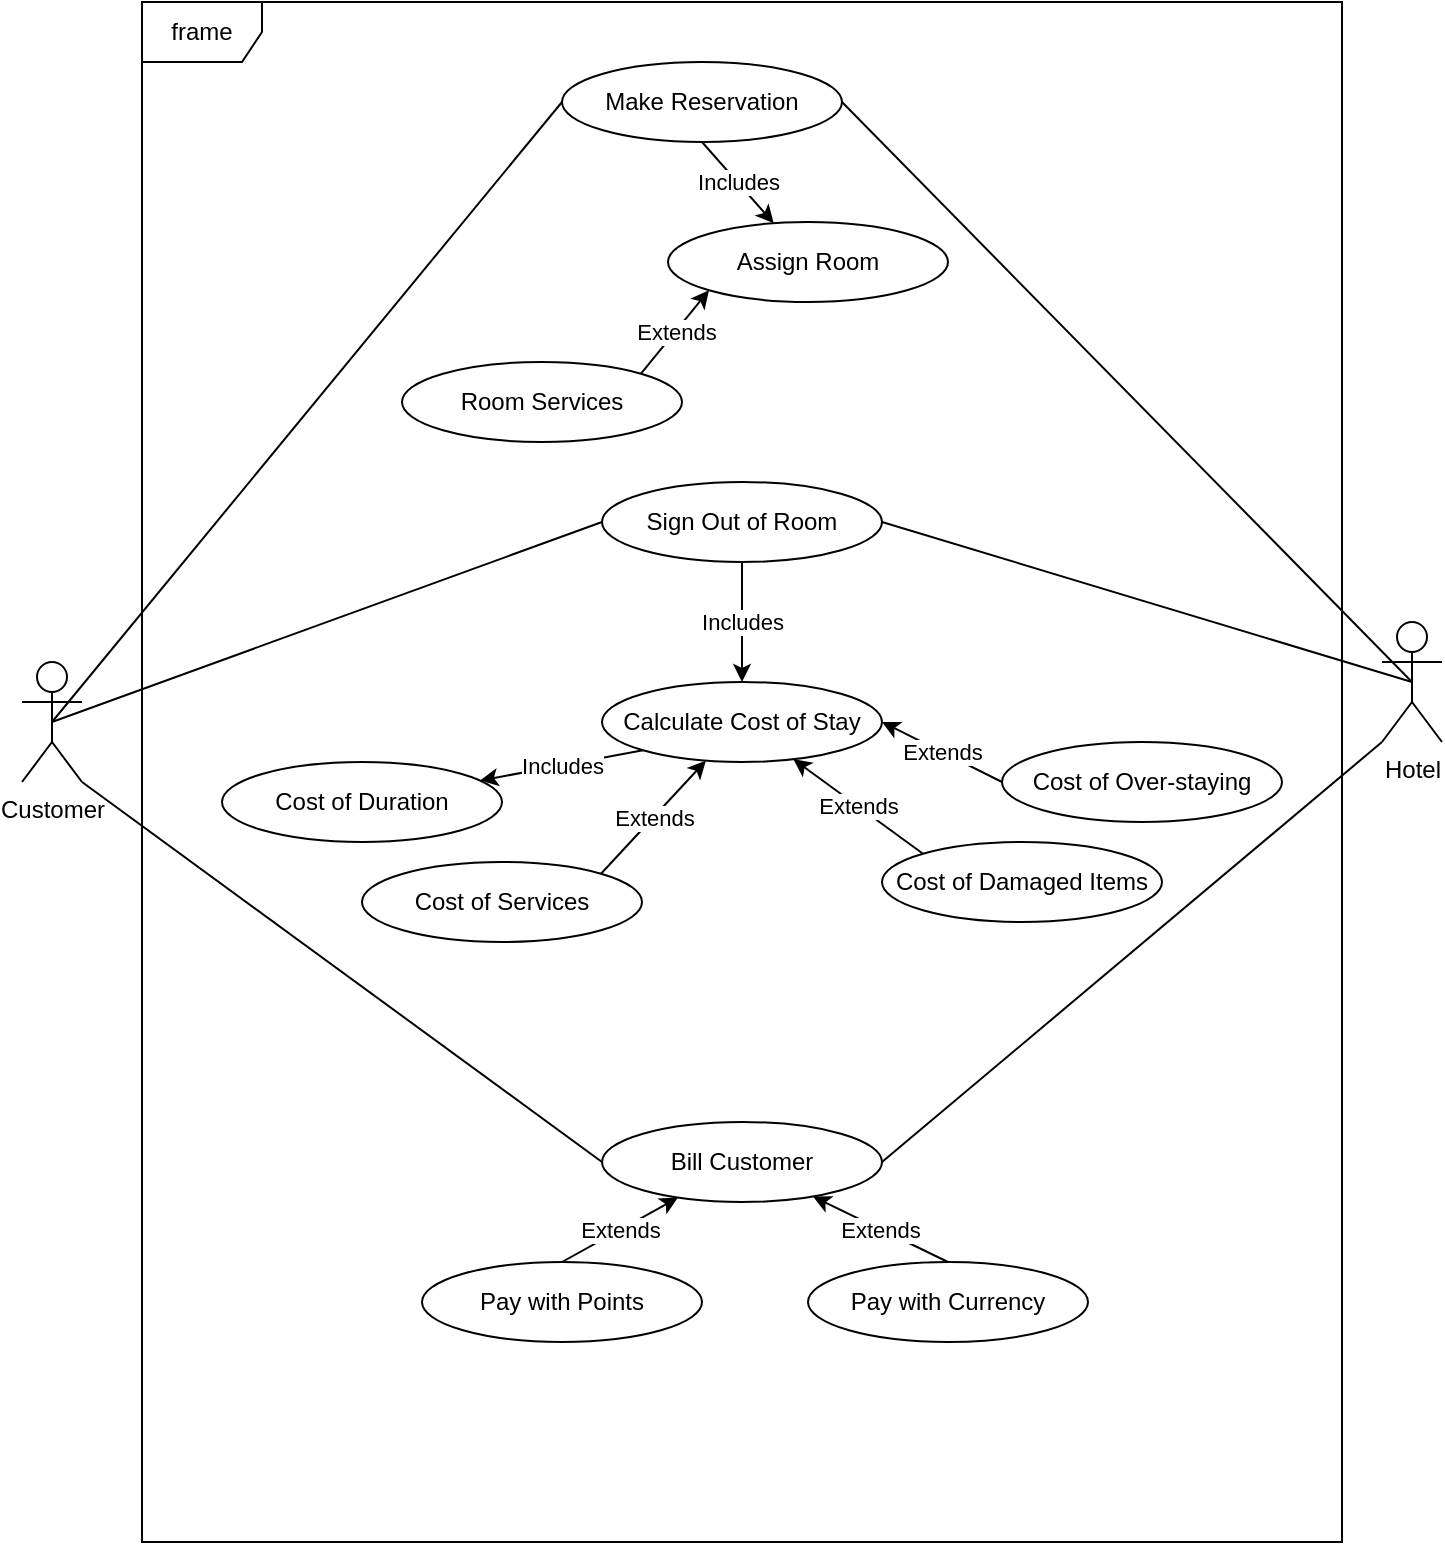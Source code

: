<mxfile version="15.6.5" type="github">
  <diagram id="G2chzlTLqcyCp36_tDNL" name="Page-1">
    <mxGraphModel dx="1221" dy="1813" grid="1" gridSize="10" guides="1" tooltips="1" connect="1" arrows="1" fold="1" page="1" pageScale="1" pageWidth="827" pageHeight="1169" math="0" shadow="0">
      <root>
        <mxCell id="0" />
        <mxCell id="1" parent="0" />
        <mxCell id="souYiVQS3MuT5vgsJ6Q9-1" value="frame" style="shape=umlFrame;whiteSpace=wrap;html=1;fillColor=default;strokeColor=default;fontColor=default;" vertex="1" parent="1">
          <mxGeometry x="80" y="-390" width="600" height="770" as="geometry" />
        </mxCell>
        <mxCell id="souYiVQS3MuT5vgsJ6Q9-8" style="rounded=0;orthogonalLoop=1;jettySize=auto;html=1;exitX=0.5;exitY=0.5;exitDx=0;exitDy=0;exitPerimeter=0;entryX=0;entryY=0.5;entryDx=0;entryDy=0;fontColor=default;strokeColor=default;labelBackgroundColor=default;endArrow=none;endFill=0;" edge="1" parent="1" source="souYiVQS3MuT5vgsJ6Q9-2" target="souYiVQS3MuT5vgsJ6Q9-4">
          <mxGeometry relative="1" as="geometry" />
        </mxCell>
        <mxCell id="souYiVQS3MuT5vgsJ6Q9-20" style="edgeStyle=none;rounded=0;orthogonalLoop=1;jettySize=auto;html=1;exitX=0.5;exitY=0.5;exitDx=0;exitDy=0;exitPerimeter=0;entryX=0;entryY=0.5;entryDx=0;entryDy=0;labelBackgroundColor=default;fontColor=default;startArrow=none;startFill=0;endArrow=none;endFill=0;strokeColor=default;" edge="1" parent="1" source="souYiVQS3MuT5vgsJ6Q9-2" target="souYiVQS3MuT5vgsJ6Q9-11">
          <mxGeometry relative="1" as="geometry" />
        </mxCell>
        <mxCell id="souYiVQS3MuT5vgsJ6Q9-36" style="edgeStyle=none;rounded=0;orthogonalLoop=1;jettySize=auto;html=1;exitX=1;exitY=1;exitDx=0;exitDy=0;exitPerimeter=0;entryX=0;entryY=0.5;entryDx=0;entryDy=0;labelBackgroundColor=default;fontColor=default;startArrow=none;startFill=0;endArrow=none;endFill=0;strokeColor=default;" edge="1" parent="1" source="souYiVQS3MuT5vgsJ6Q9-2" target="souYiVQS3MuT5vgsJ6Q9-33">
          <mxGeometry relative="1" as="geometry" />
        </mxCell>
        <mxCell id="souYiVQS3MuT5vgsJ6Q9-2" value="Customer" style="shape=umlActor;verticalLabelPosition=bottom;verticalAlign=top;html=1;fontColor=default;strokeColor=default;fillColor=default;" vertex="1" parent="1">
          <mxGeometry x="20" y="-60" width="30" height="60" as="geometry" />
        </mxCell>
        <mxCell id="souYiVQS3MuT5vgsJ6Q9-9" style="edgeStyle=none;rounded=0;orthogonalLoop=1;jettySize=auto;html=1;exitX=0.5;exitY=0.5;exitDx=0;exitDy=0;exitPerimeter=0;entryX=1;entryY=0.5;entryDx=0;entryDy=0;labelBackgroundColor=default;fontColor=default;endArrow=none;endFill=0;strokeColor=default;" edge="1" parent="1" source="souYiVQS3MuT5vgsJ6Q9-3" target="souYiVQS3MuT5vgsJ6Q9-4">
          <mxGeometry relative="1" as="geometry" />
        </mxCell>
        <mxCell id="souYiVQS3MuT5vgsJ6Q9-35" style="edgeStyle=none;rounded=0;orthogonalLoop=1;jettySize=auto;html=1;exitX=0;exitY=1;exitDx=0;exitDy=0;exitPerimeter=0;entryX=1;entryY=0.5;entryDx=0;entryDy=0;labelBackgroundColor=default;fontColor=default;startArrow=none;startFill=0;endArrow=none;endFill=0;strokeColor=default;" edge="1" parent="1" source="souYiVQS3MuT5vgsJ6Q9-3" target="souYiVQS3MuT5vgsJ6Q9-33">
          <mxGeometry relative="1" as="geometry" />
        </mxCell>
        <mxCell id="souYiVQS3MuT5vgsJ6Q9-3" value="Hotel" style="shape=umlActor;verticalLabelPosition=bottom;verticalAlign=top;html=1;fontColor=default;strokeColor=default;fillColor=default;" vertex="1" parent="1">
          <mxGeometry x="700" y="-80" width="30" height="60" as="geometry" />
        </mxCell>
        <mxCell id="souYiVQS3MuT5vgsJ6Q9-19" value="Includes" style="edgeStyle=none;rounded=0;orthogonalLoop=1;jettySize=auto;html=1;exitX=0.5;exitY=1;exitDx=0;exitDy=0;labelBackgroundColor=default;fontColor=default;startArrow=none;startFill=0;endArrow=classic;endFill=1;strokeColor=default;" edge="1" parent="1" source="souYiVQS3MuT5vgsJ6Q9-4" target="souYiVQS3MuT5vgsJ6Q9-10">
          <mxGeometry relative="1" as="geometry" />
        </mxCell>
        <mxCell id="souYiVQS3MuT5vgsJ6Q9-4" value="Make Reservation" style="ellipse;whiteSpace=wrap;html=1;fontColor=default;strokeColor=default;fillColor=default;" vertex="1" parent="1">
          <mxGeometry x="290" y="-360" width="140" height="40" as="geometry" />
        </mxCell>
        <mxCell id="souYiVQS3MuT5vgsJ6Q9-10" value="Assign Room" style="ellipse;whiteSpace=wrap;html=1;fontColor=default;strokeColor=default;fillColor=default;" vertex="1" parent="1">
          <mxGeometry x="343" y="-280" width="140" height="40" as="geometry" />
        </mxCell>
        <mxCell id="souYiVQS3MuT5vgsJ6Q9-21" style="edgeStyle=none;rounded=0;orthogonalLoop=1;jettySize=auto;html=1;exitX=1;exitY=0.5;exitDx=0;exitDy=0;entryX=0.5;entryY=0.5;entryDx=0;entryDy=0;entryPerimeter=0;labelBackgroundColor=default;fontColor=default;startArrow=none;startFill=0;endArrow=none;endFill=0;strokeColor=default;" edge="1" parent="1" source="souYiVQS3MuT5vgsJ6Q9-11" target="souYiVQS3MuT5vgsJ6Q9-3">
          <mxGeometry relative="1" as="geometry" />
        </mxCell>
        <mxCell id="souYiVQS3MuT5vgsJ6Q9-23" value="Includes" style="edgeStyle=none;rounded=0;orthogonalLoop=1;jettySize=auto;html=1;exitX=0.5;exitY=1;exitDx=0;exitDy=0;entryX=0.5;entryY=0;entryDx=0;entryDy=0;labelBackgroundColor=default;fontColor=default;startArrow=none;startFill=0;endArrow=classic;endFill=1;strokeColor=default;" edge="1" parent="1" source="souYiVQS3MuT5vgsJ6Q9-11" target="souYiVQS3MuT5vgsJ6Q9-13">
          <mxGeometry relative="1" as="geometry" />
        </mxCell>
        <mxCell id="souYiVQS3MuT5vgsJ6Q9-11" value="Sign Out of Room" style="ellipse;whiteSpace=wrap;html=1;fontColor=default;strokeColor=default;fillColor=default;" vertex="1" parent="1">
          <mxGeometry x="310" y="-150" width="140" height="40" as="geometry" />
        </mxCell>
        <mxCell id="souYiVQS3MuT5vgsJ6Q9-18" value="Extends" style="edgeStyle=none;rounded=0;orthogonalLoop=1;jettySize=auto;html=1;exitX=1;exitY=0;exitDx=0;exitDy=0;entryX=0;entryY=1;entryDx=0;entryDy=0;labelBackgroundColor=default;fontColor=default;startArrow=none;startFill=0;endArrow=classic;endFill=1;strokeColor=default;" edge="1" parent="1" source="souYiVQS3MuT5vgsJ6Q9-12" target="souYiVQS3MuT5vgsJ6Q9-10">
          <mxGeometry relative="1" as="geometry" />
        </mxCell>
        <mxCell id="souYiVQS3MuT5vgsJ6Q9-12" value="Room Services" style="ellipse;whiteSpace=wrap;html=1;fontColor=default;strokeColor=default;fillColor=default;" vertex="1" parent="1">
          <mxGeometry x="210" y="-210" width="140" height="40" as="geometry" />
        </mxCell>
        <mxCell id="souYiVQS3MuT5vgsJ6Q9-28" value="Includes" style="edgeStyle=none;rounded=0;orthogonalLoop=1;jettySize=auto;html=1;exitX=0;exitY=1;exitDx=0;exitDy=0;labelBackgroundColor=default;fontColor=default;startArrow=none;startFill=0;endArrow=classic;endFill=1;strokeColor=default;" edge="1" parent="1" source="souYiVQS3MuT5vgsJ6Q9-13" target="souYiVQS3MuT5vgsJ6Q9-24">
          <mxGeometry relative="1" as="geometry" />
        </mxCell>
        <mxCell id="souYiVQS3MuT5vgsJ6Q9-13" value="Calculate Cost of Stay" style="ellipse;whiteSpace=wrap;html=1;fontColor=default;strokeColor=default;fillColor=default;" vertex="1" parent="1">
          <mxGeometry x="310" y="-50" width="140" height="40" as="geometry" />
        </mxCell>
        <mxCell id="souYiVQS3MuT5vgsJ6Q9-24" value="Cost of Duration" style="ellipse;whiteSpace=wrap;html=1;fontColor=default;strokeColor=default;fillColor=default;" vertex="1" parent="1">
          <mxGeometry x="120" y="-10" width="140" height="40" as="geometry" />
        </mxCell>
        <mxCell id="souYiVQS3MuT5vgsJ6Q9-30" value="Extends" style="edgeStyle=none;rounded=0;orthogonalLoop=1;jettySize=auto;html=1;exitX=1;exitY=0;exitDx=0;exitDy=0;labelBackgroundColor=default;fontColor=default;startArrow=none;startFill=0;endArrow=classic;endFill=1;strokeColor=default;" edge="1" parent="1" source="souYiVQS3MuT5vgsJ6Q9-25" target="souYiVQS3MuT5vgsJ6Q9-13">
          <mxGeometry relative="1" as="geometry" />
        </mxCell>
        <mxCell id="souYiVQS3MuT5vgsJ6Q9-25" value="Cost of Services" style="ellipse;whiteSpace=wrap;html=1;fontColor=default;strokeColor=default;fillColor=default;" vertex="1" parent="1">
          <mxGeometry x="190" y="40" width="140" height="40" as="geometry" />
        </mxCell>
        <mxCell id="souYiVQS3MuT5vgsJ6Q9-31" value="Extends" style="edgeStyle=none;rounded=0;orthogonalLoop=1;jettySize=auto;html=1;exitX=0;exitY=0;exitDx=0;exitDy=0;labelBackgroundColor=default;fontColor=default;startArrow=none;startFill=0;endArrow=classic;endFill=1;strokeColor=default;" edge="1" parent="1" source="souYiVQS3MuT5vgsJ6Q9-26" target="souYiVQS3MuT5vgsJ6Q9-13">
          <mxGeometry relative="1" as="geometry" />
        </mxCell>
        <mxCell id="souYiVQS3MuT5vgsJ6Q9-26" value="Cost of Damaged Items" style="ellipse;whiteSpace=wrap;html=1;fontColor=default;strokeColor=default;fillColor=default;" vertex="1" parent="1">
          <mxGeometry x="450" y="30" width="140" height="40" as="geometry" />
        </mxCell>
        <mxCell id="souYiVQS3MuT5vgsJ6Q9-32" value="Extends" style="edgeStyle=none;rounded=0;orthogonalLoop=1;jettySize=auto;html=1;exitX=0;exitY=0.5;exitDx=0;exitDy=0;entryX=1;entryY=0.5;entryDx=0;entryDy=0;labelBackgroundColor=default;fontColor=default;startArrow=none;startFill=0;endArrow=classic;endFill=1;strokeColor=default;" edge="1" parent="1" source="souYiVQS3MuT5vgsJ6Q9-27" target="souYiVQS3MuT5vgsJ6Q9-13">
          <mxGeometry relative="1" as="geometry" />
        </mxCell>
        <mxCell id="souYiVQS3MuT5vgsJ6Q9-27" value="Cost of Over-staying" style="ellipse;whiteSpace=wrap;html=1;fontColor=default;strokeColor=default;fillColor=default;" vertex="1" parent="1">
          <mxGeometry x="510" y="-20" width="140" height="40" as="geometry" />
        </mxCell>
        <mxCell id="souYiVQS3MuT5vgsJ6Q9-33" value="Bill Customer" style="ellipse;whiteSpace=wrap;html=1;fontColor=default;strokeColor=default;fillColor=default;" vertex="1" parent="1">
          <mxGeometry x="310" y="170" width="140" height="40" as="geometry" />
        </mxCell>
        <mxCell id="souYiVQS3MuT5vgsJ6Q9-39" value="Extends" style="edgeStyle=none;rounded=0;orthogonalLoop=1;jettySize=auto;html=1;exitX=0.5;exitY=0;exitDx=0;exitDy=0;labelBackgroundColor=default;fontColor=default;startArrow=none;startFill=0;endArrow=classic;endFill=1;strokeColor=default;" edge="1" parent="1" source="souYiVQS3MuT5vgsJ6Q9-37" target="souYiVQS3MuT5vgsJ6Q9-33">
          <mxGeometry relative="1" as="geometry" />
        </mxCell>
        <mxCell id="souYiVQS3MuT5vgsJ6Q9-37" value="Pay with Points" style="ellipse;whiteSpace=wrap;html=1;fontColor=default;strokeColor=default;fillColor=default;" vertex="1" parent="1">
          <mxGeometry x="220" y="240" width="140" height="40" as="geometry" />
        </mxCell>
        <mxCell id="souYiVQS3MuT5vgsJ6Q9-40" value="Extends" style="edgeStyle=none;rounded=0;orthogonalLoop=1;jettySize=auto;html=1;exitX=0.5;exitY=0;exitDx=0;exitDy=0;labelBackgroundColor=default;fontColor=default;startArrow=none;startFill=0;endArrow=classic;endFill=1;strokeColor=default;" edge="1" parent="1" source="souYiVQS3MuT5vgsJ6Q9-38" target="souYiVQS3MuT5vgsJ6Q9-33">
          <mxGeometry relative="1" as="geometry" />
        </mxCell>
        <mxCell id="souYiVQS3MuT5vgsJ6Q9-38" value="Pay with Currency" style="ellipse;whiteSpace=wrap;html=1;fontColor=default;strokeColor=default;fillColor=default;" vertex="1" parent="1">
          <mxGeometry x="413" y="240" width="140" height="40" as="geometry" />
        </mxCell>
      </root>
    </mxGraphModel>
  </diagram>
</mxfile>
